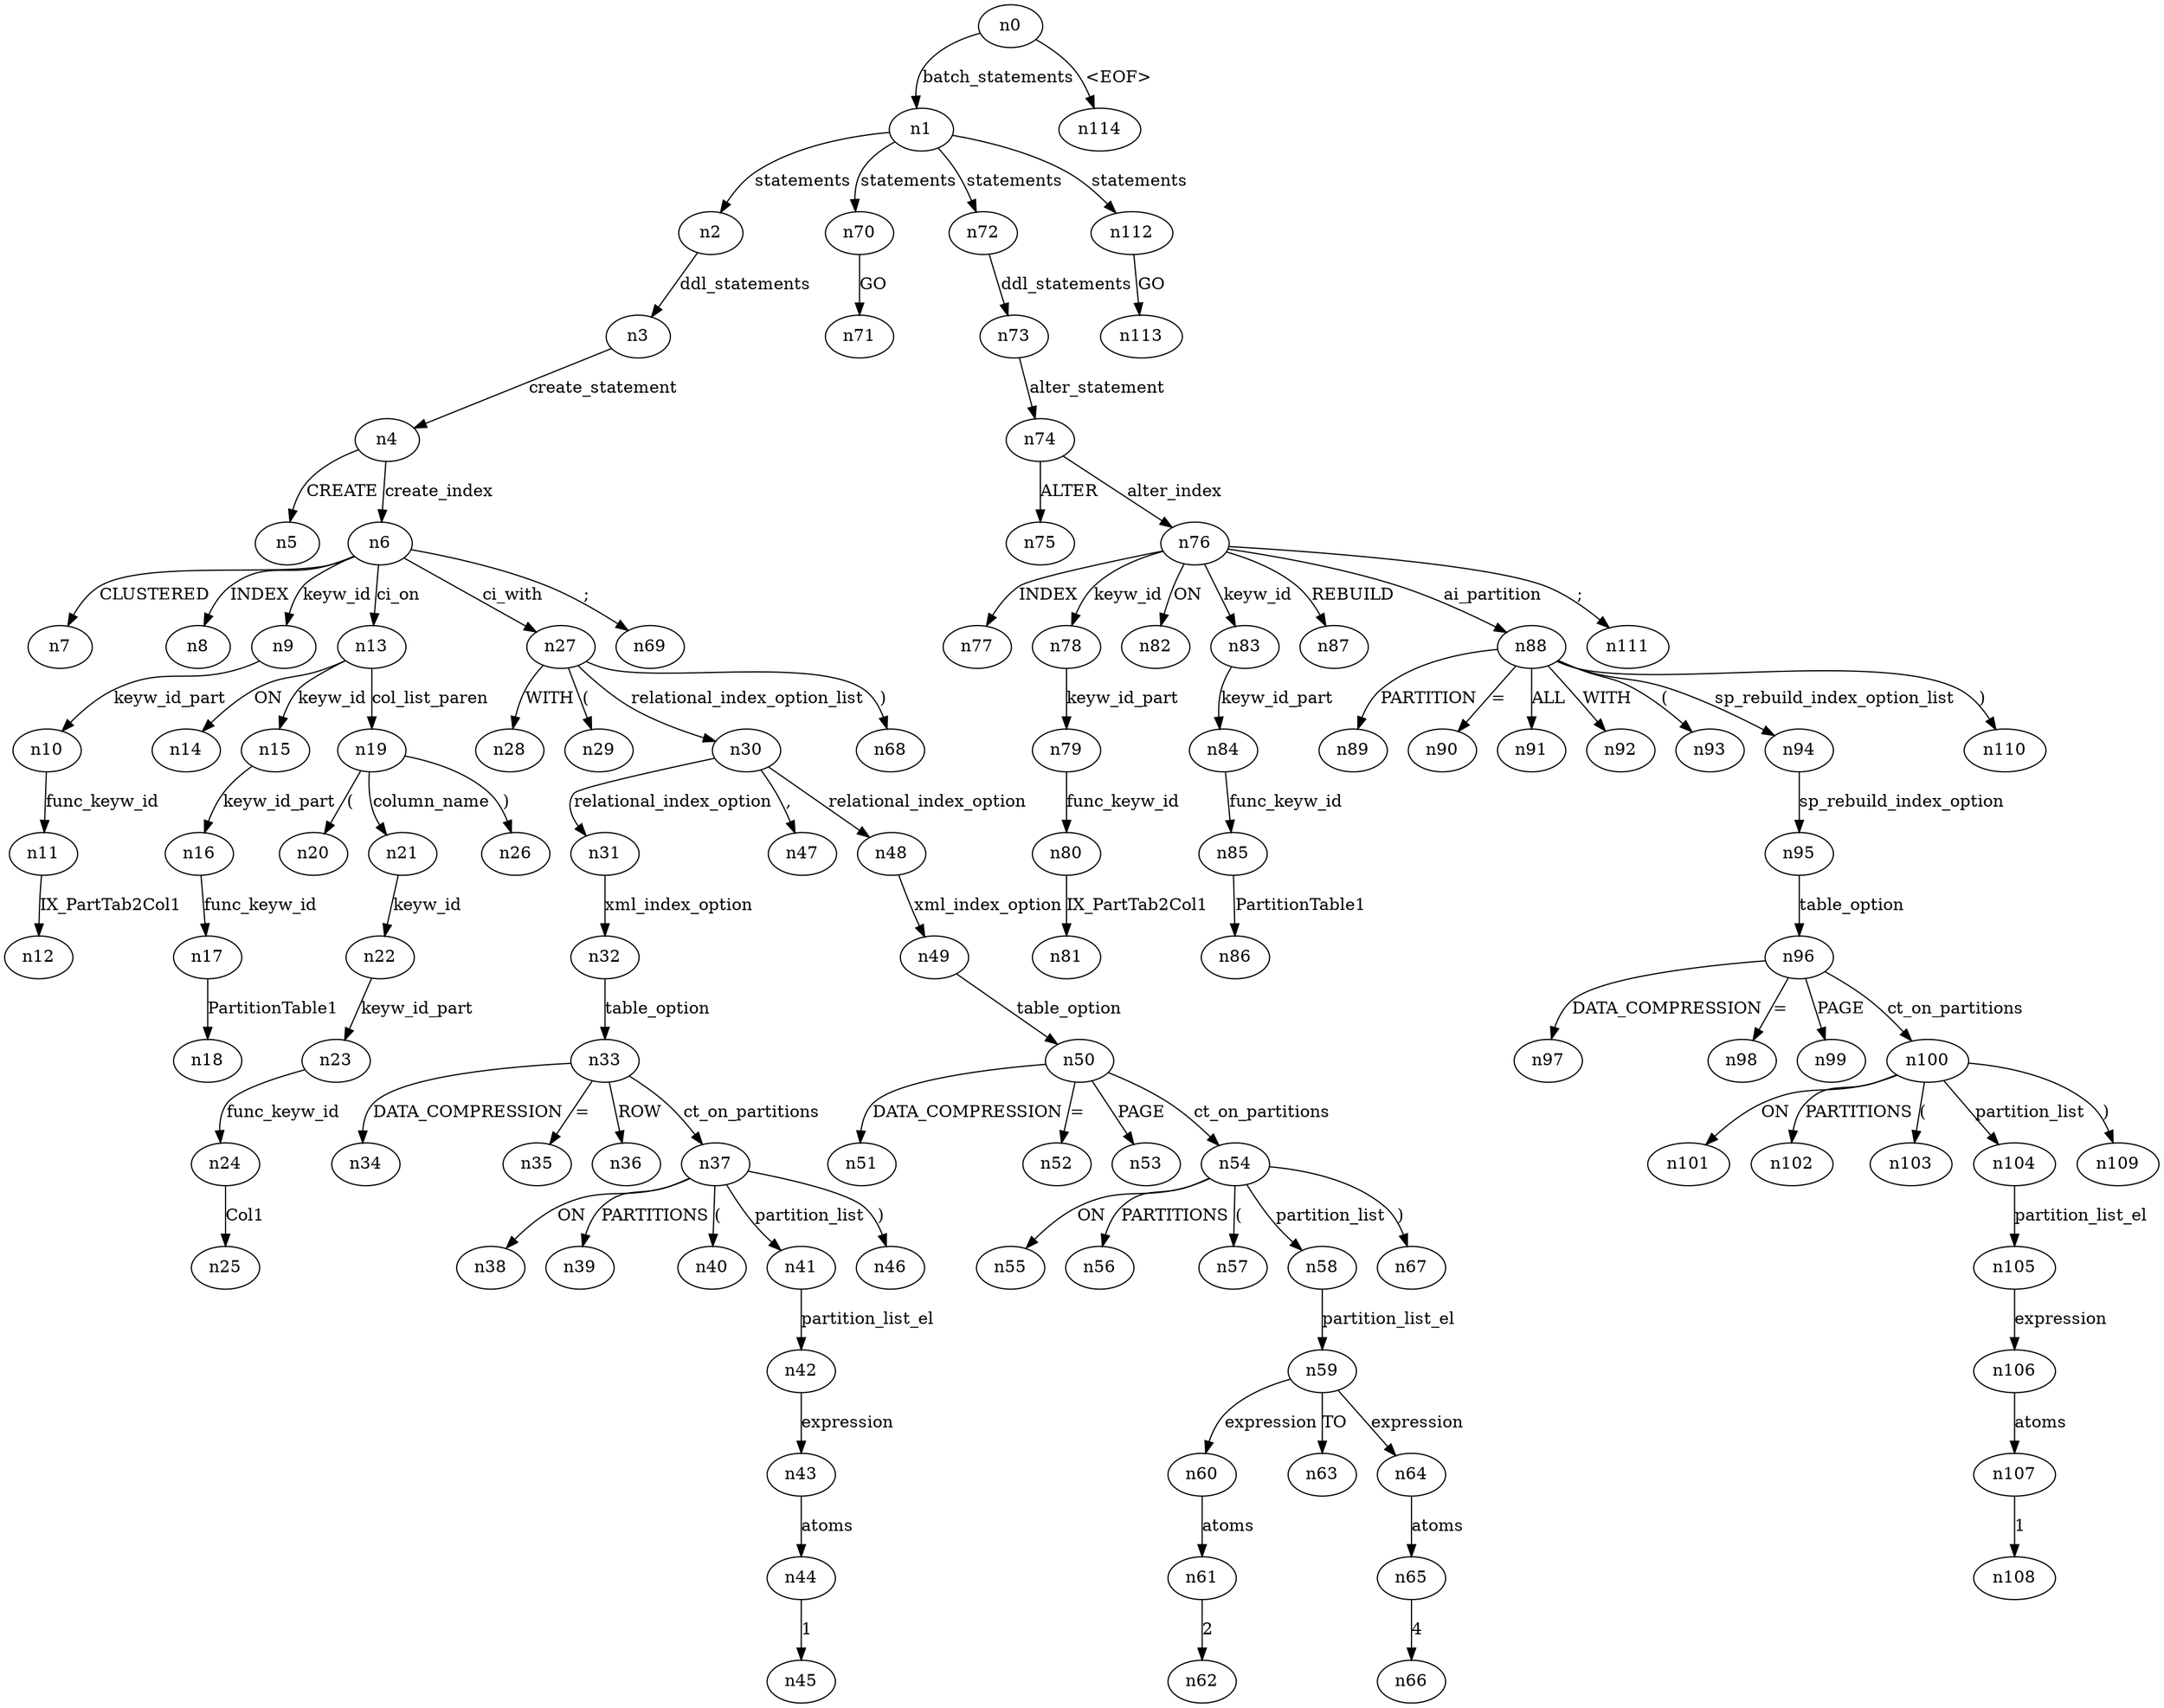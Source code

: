 digraph ParseTree {
  n0 -> n1 [label="batch_statements"];
  n1 -> n2 [label="statements"];
  n2 -> n3 [label="ddl_statements"];
  n3 -> n4 [label="create_statement"];
  n4 -> n5 [label="CREATE"];
  n4 -> n6 [label="create_index"];
  n6 -> n7 [label="CLUSTERED"];
  n6 -> n8 [label="INDEX"];
  n6 -> n9 [label="keyw_id"];
  n9 -> n10 [label="keyw_id_part"];
  n10 -> n11 [label="func_keyw_id"];
  n11 -> n12 [label="IX_PartTab2Col1"];
  n6 -> n13 [label="ci_on"];
  n13 -> n14 [label="ON"];
  n13 -> n15 [label="keyw_id"];
  n15 -> n16 [label="keyw_id_part"];
  n16 -> n17 [label="func_keyw_id"];
  n17 -> n18 [label="PartitionTable1"];
  n13 -> n19 [label="col_list_paren"];
  n19 -> n20 [label="("];
  n19 -> n21 [label="column_name"];
  n21 -> n22 [label="keyw_id"];
  n22 -> n23 [label="keyw_id_part"];
  n23 -> n24 [label="func_keyw_id"];
  n24 -> n25 [label="Col1"];
  n19 -> n26 [label=")"];
  n6 -> n27 [label="ci_with"];
  n27 -> n28 [label="WITH"];
  n27 -> n29 [label="("];
  n27 -> n30 [label="relational_index_option_list"];
  n30 -> n31 [label="relational_index_option"];
  n31 -> n32 [label="xml_index_option"];
  n32 -> n33 [label="table_option"];
  n33 -> n34 [label="DATA_COMPRESSION"];
  n33 -> n35 [label="="];
  n33 -> n36 [label="ROW"];
  n33 -> n37 [label="ct_on_partitions"];
  n37 -> n38 [label="ON"];
  n37 -> n39 [label="PARTITIONS"];
  n37 -> n40 [label="("];
  n37 -> n41 [label="partition_list"];
  n41 -> n42 [label="partition_list_el"];
  n42 -> n43 [label="expression"];
  n43 -> n44 [label="atoms"];
  n44 -> n45 [label="1"];
  n37 -> n46 [label=")"];
  n30 -> n47 [label=","];
  n30 -> n48 [label="relational_index_option"];
  n48 -> n49 [label="xml_index_option"];
  n49 -> n50 [label="table_option"];
  n50 -> n51 [label="DATA_COMPRESSION"];
  n50 -> n52 [label="="];
  n50 -> n53 [label="PAGE"];
  n50 -> n54 [label="ct_on_partitions"];
  n54 -> n55 [label="ON"];
  n54 -> n56 [label="PARTITIONS"];
  n54 -> n57 [label="("];
  n54 -> n58 [label="partition_list"];
  n58 -> n59 [label="partition_list_el"];
  n59 -> n60 [label="expression"];
  n60 -> n61 [label="atoms"];
  n61 -> n62 [label="2"];
  n59 -> n63 [label="TO"];
  n59 -> n64 [label="expression"];
  n64 -> n65 [label="atoms"];
  n65 -> n66 [label="4"];
  n54 -> n67 [label=")"];
  n27 -> n68 [label=")"];
  n6 -> n69 [label=";"];
  n1 -> n70 [label="statements"];
  n70 -> n71 [label="GO"];
  n1 -> n72 [label="statements"];
  n72 -> n73 [label="ddl_statements"];
  n73 -> n74 [label="alter_statement"];
  n74 -> n75 [label="ALTER"];
  n74 -> n76 [label="alter_index"];
  n76 -> n77 [label="INDEX"];
  n76 -> n78 [label="keyw_id"];
  n78 -> n79 [label="keyw_id_part"];
  n79 -> n80 [label="func_keyw_id"];
  n80 -> n81 [label="IX_PartTab2Col1"];
  n76 -> n82 [label="ON"];
  n76 -> n83 [label="keyw_id"];
  n83 -> n84 [label="keyw_id_part"];
  n84 -> n85 [label="func_keyw_id"];
  n85 -> n86 [label="PartitionTable1"];
  n76 -> n87 [label="REBUILD"];
  n76 -> n88 [label="ai_partition"];
  n88 -> n89 [label="PARTITION"];
  n88 -> n90 [label="="];
  n88 -> n91 [label="ALL"];
  n88 -> n92 [label="WITH"];
  n88 -> n93 [label="("];
  n88 -> n94 [label="sp_rebuild_index_option_list"];
  n94 -> n95 [label="sp_rebuild_index_option"];
  n95 -> n96 [label="table_option"];
  n96 -> n97 [label="DATA_COMPRESSION"];
  n96 -> n98 [label="="];
  n96 -> n99 [label="PAGE"];
  n96 -> n100 [label="ct_on_partitions"];
  n100 -> n101 [label="ON"];
  n100 -> n102 [label="PARTITIONS"];
  n100 -> n103 [label="("];
  n100 -> n104 [label="partition_list"];
  n104 -> n105 [label="partition_list_el"];
  n105 -> n106 [label="expression"];
  n106 -> n107 [label="atoms"];
  n107 -> n108 [label="1"];
  n100 -> n109 [label=")"];
  n88 -> n110 [label=")"];
  n76 -> n111 [label=";"];
  n1 -> n112 [label="statements"];
  n112 -> n113 [label="GO"];
  n0 -> n114 [label="<EOF>"];
}